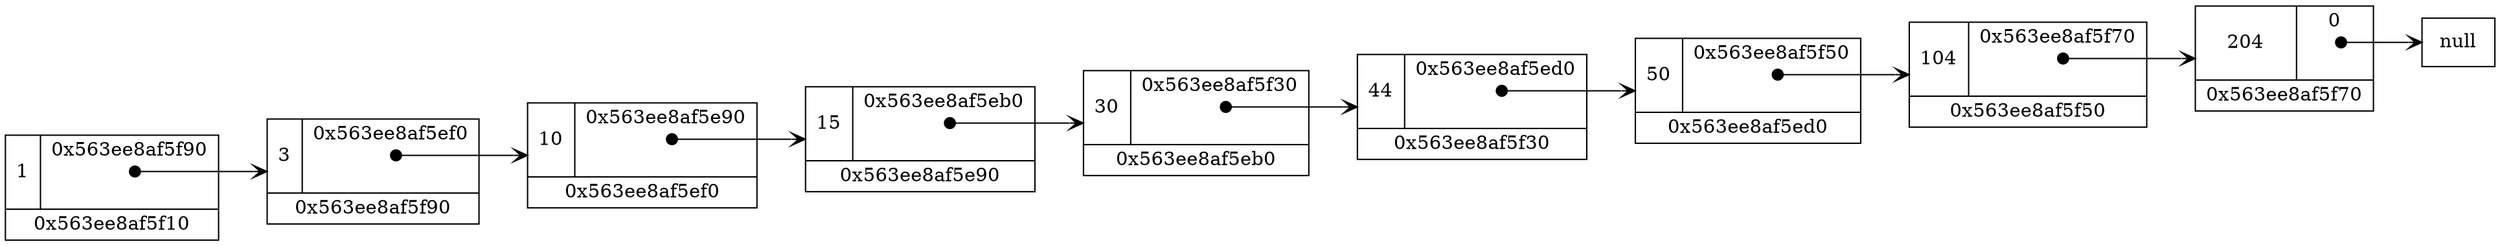 digraph ll {
	node [shape=record];
	rankdir=LR;
	edge [tailclip=false];
	nodo1 [label="{ {<data> 1 } | <ref> 0x563ee8af5f90\n\n\n} | <actual> 0x563ee8af5f10 "];
	nodo2 [label="{ {<data> 3 } | <ref> 0x563ee8af5ef0\n\n\n} | <actual> 0x563ee8af5f90 "];
	nodo3 [label="{ {<data> 10 } | <ref> 0x563ee8af5e90\n\n\n} | <actual> 0x563ee8af5ef0 "];
	nodo4 [label="{ {<data> 15 } | <ref> 0x563ee8af5eb0\n\n\n} | <actual> 0x563ee8af5e90 "];
	nodo5 [label="{ {<data> 30 } | <ref> 0x563ee8af5f30\n\n\n} | <actual> 0x563ee8af5eb0 "];
	nodo6 [label="{ {<data> 44 } | <ref> 0x563ee8af5ed0\n\n\n} | <actual> 0x563ee8af5f30 "];
	nodo7 [label="{ {<data> 50 } | <ref> 0x563ee8af5f50\n\n\n} | <actual> 0x563ee8af5ed0 "];
	nodo8 [label="{ {<data> 104 } | <ref> 0x563ee8af5f70\n\n\n} | <actual> 0x563ee8af5f50 "];
	nodo9 [label="{ {<data> 204 } | <ref> 0\n\n\n} | <actual> 0x563ee8af5f70 "];
	null[shape=box];

	nodo1:ref:c -> nodo2[arrowtail=dot, arrowhead=vee, dir=both];
	nodo2:ref:c -> nodo3[arrowtail=dot, arrowhead=vee, dir=both];
	nodo3:ref:c -> nodo4[arrowtail=dot, arrowhead=vee, dir=both];
	nodo4:ref:c -> nodo5[arrowtail=dot, arrowhead=vee, dir=both];
	nodo5:ref:c -> nodo6[arrowtail=dot, arrowhead=vee, dir=both];
	nodo6:ref:c -> nodo7[arrowtail=dot, arrowhead=vee, dir=both];
	nodo7:ref:c -> nodo8[arrowtail=dot, arrowhead=vee, dir=both];
	nodo8:ref:c -> nodo9[arrowtail=dot, arrowhead=vee, dir=both];
	nodo9:ref:c -> null [arrowtail=dot, arrowhead=vee, dir=both];
}
